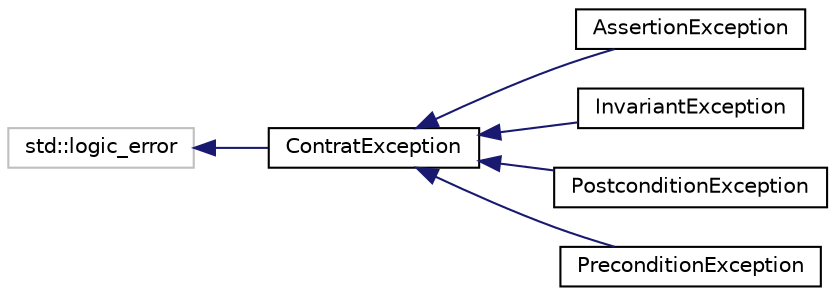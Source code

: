 digraph "Graphical Class Hierarchy"
{
 // LATEX_PDF_SIZE
  edge [fontname="Helvetica",fontsize="10",labelfontname="Helvetica",labelfontsize="10"];
  node [fontname="Helvetica",fontsize="10",shape=record];
  rankdir="LR";
  Node164 [label="std::logic_error",height=0.2,width=0.4,color="grey75", fillcolor="white", style="filled",tooltip=" "];
  Node164 -> Node0 [dir="back",color="midnightblue",fontsize="10",style="solid",fontname="Helvetica"];
  Node0 [label="ContratException",height=0.2,width=0.4,color="black", fillcolor="white", style="filled",URL="$class_contrat_exception.html",tooltip="Classe de base des exceptions de contrat."];
  Node0 -> Node1 [dir="back",color="midnightblue",fontsize="10",style="solid",fontname="Helvetica"];
  Node1 [label="AssertionException",height=0.2,width=0.4,color="black", fillcolor="white", style="filled",URL="$class_assertion_exception.html",tooltip="Classe pour la gestion des erreurs d'assertion."];
  Node0 -> Node2 [dir="back",color="midnightblue",fontsize="10",style="solid",fontname="Helvetica"];
  Node2 [label="InvariantException",height=0.2,width=0.4,color="black", fillcolor="white", style="filled",URL="$class_invariant_exception.html",tooltip="Classe pour la gestion des erreurs d'invariant."];
  Node0 -> Node3 [dir="back",color="midnightblue",fontsize="10",style="solid",fontname="Helvetica"];
  Node3 [label="PostconditionException",height=0.2,width=0.4,color="black", fillcolor="white", style="filled",URL="$class_postcondition_exception.html",tooltip="Classe pour la gestion des erreurs de postcondition."];
  Node0 -> Node4 [dir="back",color="midnightblue",fontsize="10",style="solid",fontname="Helvetica"];
  Node4 [label="PreconditionException",height=0.2,width=0.4,color="black", fillcolor="white", style="filled",URL="$class_precondition_exception.html",tooltip="Classe pour la gestion des erreurs de précondition."];
}
